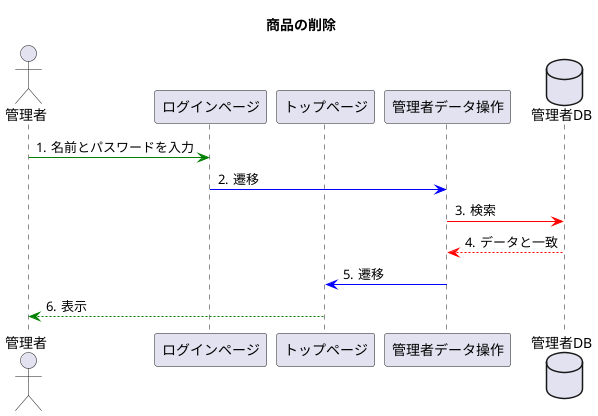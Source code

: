 @startuml

title 商品の削除

autonumber "#."

actor 管理者
participant ログインページ
participant トップページ
participant 管理者データ操作
database 管理者DB

管理者 -[#green]> ログインページ:名前とパスワードを入力
ログインページ -[#blue]> 管理者データ操作:遷移
管理者データ操作 -[#red]> 管理者DB:検索
管理者DB --[#red]> 管理者データ操作:データと一致
管理者データ操作 -[#blue]> トップページ:遷移
トップページ --[#green]> 管理者 :表示



@enduml